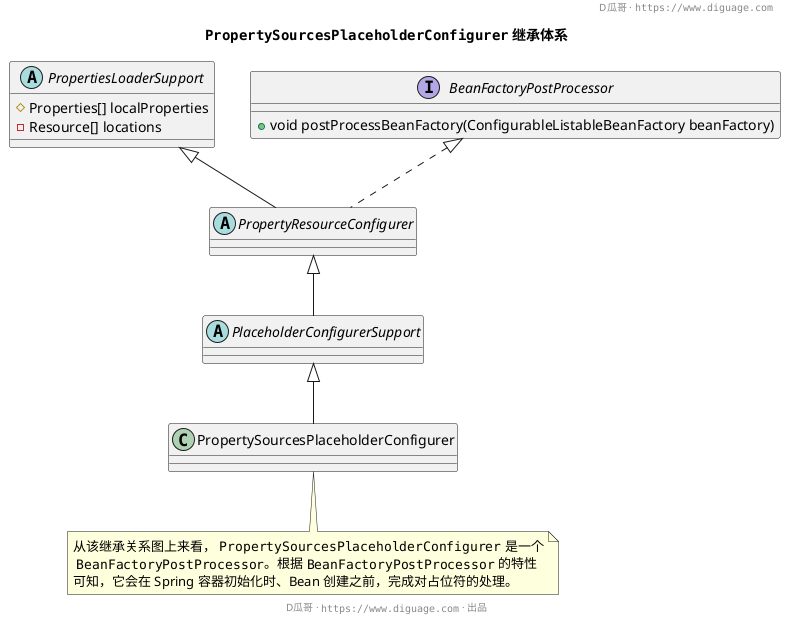 @startuml
header D瓜哥 · ""https://www.diguage.com""

title **""PropertySourcesPlaceholderConfigurer"" 继承体系**


abstract class PropertiesLoaderSupport {
	# Properties[] localProperties
	- Resource[] locations
}

interface BeanFactoryPostProcessor {
	+ void postProcessBeanFactory(ConfigurableListableBeanFactory beanFactory)
}

abstract class PropertyResourceConfigurer extends PropertiesLoaderSupport implements BeanFactoryPostProcessor

abstract class PlaceholderConfigurerSupport extends PropertyResourceConfigurer

class PropertySourcesPlaceholderConfigurer extends PlaceholderConfigurerSupport
note bottom of PropertySourcesPlaceholderConfigurer: 从该继承关系图上来看， ""PropertySourcesPlaceholderConfigurer"" 是一个\n ""BeanFactoryPostProcessor""。根据 ""BeanFactoryPostProcessor"" 的特性\n可知，它会在 Spring 容器初始化时、Bean 创建之前，完成对占位符的处理。

footer D瓜哥 · ""https://www.diguage.com"" · 出品
@enduml